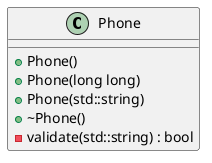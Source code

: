 @startuml





/' Objects '/

class Phone {
	+Phone()
	+Phone(long long)
	+Phone(std::string)
	+~Phone()
	-validate(std::string) : bool
}





/' Inheritance relationships '/




/' Aggregation relationships '/





/' Nested objects '/



@enduml
